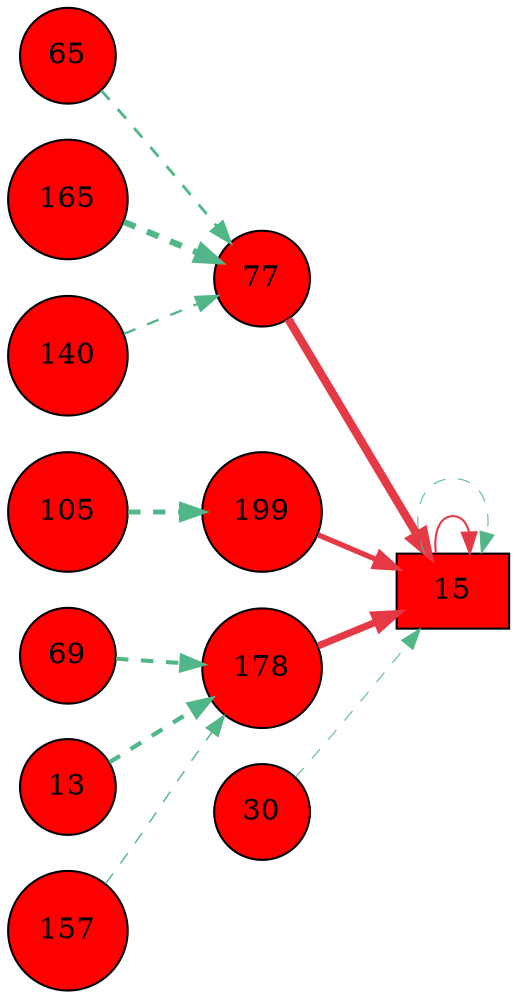 digraph G{
rankdir=LR;
65 [style=filled, shape=circle, fillcolor="#fe0000", label="65"];
69 [style=filled, shape=circle, fillcolor="#fe0000", label="69"];
165 [style=filled, shape=circle, fillcolor="#fe0000", label="165"];
199 [style=filled, shape=circle, fillcolor="#fe0000", label="199"];
105 [style=filled, shape=circle, fillcolor="#fe0000", label="105"];
140 [style=filled, shape=circle, fillcolor="#fe0000", label="140"];
13 [style=filled, shape=circle, fillcolor="#fe0000", label="13"];
77 [style=filled, shape=circle, fillcolor="#fe0000", label="77"];
15 [style=filled, shape=box, fillcolor="#fe0000", label="15"];
178 [style=filled, shape=circle, fillcolor="#fe0000", label="178"];
157 [style=filled, shape=circle, fillcolor="#fe0000", label="157"];
30 [style=filled, shape=circle, fillcolor="#fe0000", label="30"];
77 -> 15 [color="#e63946",penwidth=4.00];
178 -> 15 [color="#e63946",penwidth=3.40];
199 -> 15 [color="#e63946",penwidth=2.56];
15 -> 15 [color="#e63946",penwidth=1.00];
13 -> 178 [color="#52b788",style=dashed,penwidth=2.07];
69 -> 178 [color="#52b788",style=dashed,penwidth=1.94];
157 -> 178 [color="#52b788",style=dashed,penwidth=0.69];
15 -> 15 [color="#52b788",style=dashed,penwidth=0.50];
30 -> 15 [color="#52b788",style=dashed,penwidth=0.50];
165 -> 77 [color="#52b788",style=dashed,penwidth=3.00];
65 -> 77 [color="#52b788",style=dashed,penwidth=1.38];
140 -> 77 [color="#52b788",style=dashed,penwidth=1.14];
105 -> 199 [color="#52b788",style=dashed,penwidth=2.36];
}